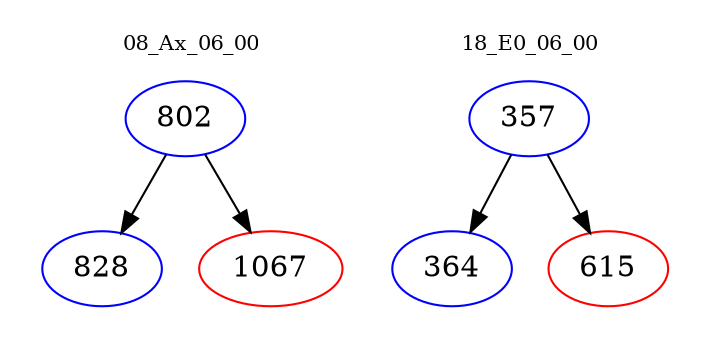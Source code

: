 digraph{
subgraph cluster_0 {
color = white
label = "08_Ax_06_00";
fontsize=10;
T0_802 [label="802", color="blue"]
T0_802 -> T0_828 [color="black"]
T0_828 [label="828", color="blue"]
T0_802 -> T0_1067 [color="black"]
T0_1067 [label="1067", color="red"]
}
subgraph cluster_1 {
color = white
label = "18_E0_06_00";
fontsize=10;
T1_357 [label="357", color="blue"]
T1_357 -> T1_364 [color="black"]
T1_364 [label="364", color="blue"]
T1_357 -> T1_615 [color="black"]
T1_615 [label="615", color="red"]
}
}
